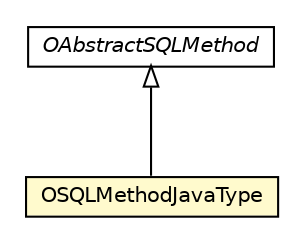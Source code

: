 #!/usr/local/bin/dot
#
# Class diagram 
# Generated by UMLGraph version R5_6-24-gf6e263 (http://www.umlgraph.org/)
#

digraph G {
	edge [fontname="Helvetica",fontsize=10,labelfontname="Helvetica",labelfontsize=10];
	node [fontname="Helvetica",fontsize=10,shape=plaintext];
	nodesep=0.25;
	ranksep=0.5;
	// com.orientechnologies.orient.core.sql.method.misc.OSQLMethodJavaType
	c6076203 [label=<<table title="com.orientechnologies.orient.core.sql.method.misc.OSQLMethodJavaType" border="0" cellborder="1" cellspacing="0" cellpadding="2" port="p" bgcolor="lemonChiffon" href="./OSQLMethodJavaType.html">
		<tr><td><table border="0" cellspacing="0" cellpadding="1">
<tr><td align="center" balign="center"> OSQLMethodJavaType </td></tr>
		</table></td></tr>
		</table>>, URL="./OSQLMethodJavaType.html", fontname="Helvetica", fontcolor="black", fontsize=10.0];
	// com.orientechnologies.orient.core.sql.method.misc.OAbstractSQLMethod
	c6076209 [label=<<table title="com.orientechnologies.orient.core.sql.method.misc.OAbstractSQLMethod" border="0" cellborder="1" cellspacing="0" cellpadding="2" port="p" href="./OAbstractSQLMethod.html">
		<tr><td><table border="0" cellspacing="0" cellpadding="1">
<tr><td align="center" balign="center"><font face="Helvetica-Oblique"> OAbstractSQLMethod </font></td></tr>
		</table></td></tr>
		</table>>, URL="./OAbstractSQLMethod.html", fontname="Helvetica", fontcolor="black", fontsize=10.0];
	//com.orientechnologies.orient.core.sql.method.misc.OSQLMethodJavaType extends com.orientechnologies.orient.core.sql.method.misc.OAbstractSQLMethod
	c6076209:p -> c6076203:p [dir=back,arrowtail=empty];
}

